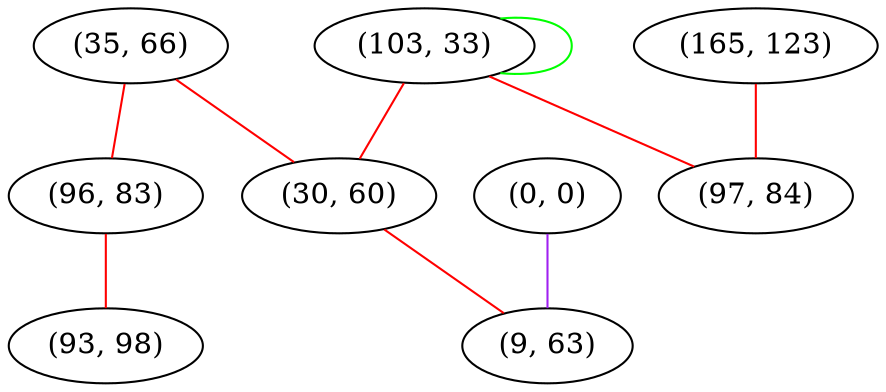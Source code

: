 graph "" {
"(35, 66)";
"(0, 0)";
"(103, 33)";
"(96, 83)";
"(165, 123)";
"(30, 60)";
"(93, 98)";
"(9, 63)";
"(97, 84)";
"(35, 66)" -- "(30, 60)"  [color=red, key=0, weight=1];
"(35, 66)" -- "(96, 83)"  [color=red, key=0, weight=1];
"(0, 0)" -- "(9, 63)"  [color=purple, key=0, weight=4];
"(103, 33)" -- "(30, 60)"  [color=red, key=0, weight=1];
"(103, 33)" -- "(97, 84)"  [color=red, key=0, weight=1];
"(103, 33)" -- "(103, 33)"  [color=green, key=0, weight=2];
"(96, 83)" -- "(93, 98)"  [color=red, key=0, weight=1];
"(165, 123)" -- "(97, 84)"  [color=red, key=0, weight=1];
"(30, 60)" -- "(9, 63)"  [color=red, key=0, weight=1];
}
